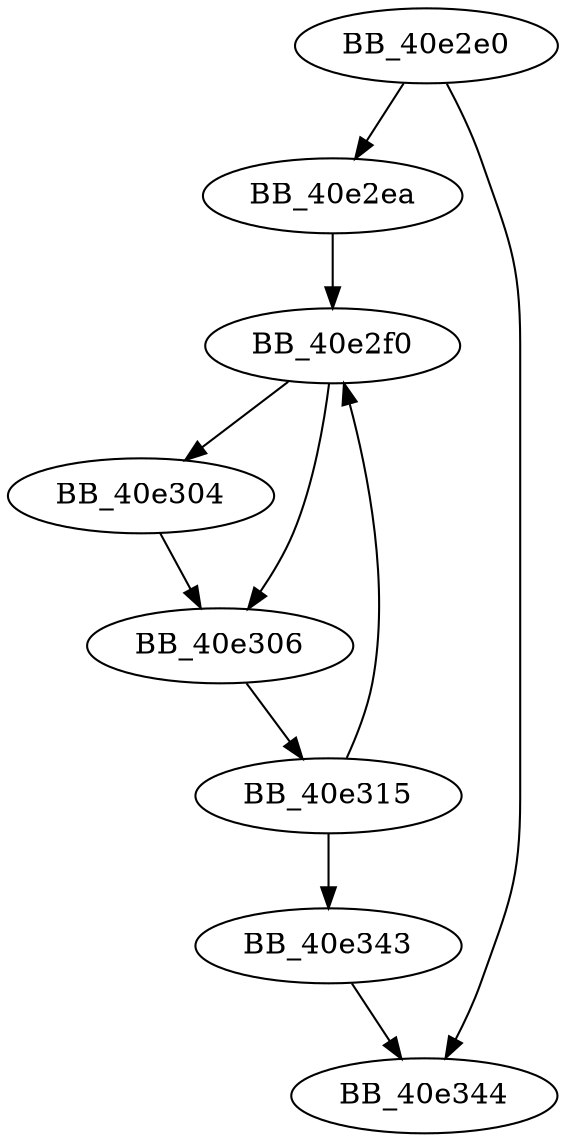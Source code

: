 DiGraph sub_40E2E0{
BB_40e2e0->BB_40e2ea
BB_40e2e0->BB_40e344
BB_40e2ea->BB_40e2f0
BB_40e2f0->BB_40e304
BB_40e2f0->BB_40e306
BB_40e304->BB_40e306
BB_40e306->BB_40e315
BB_40e315->BB_40e2f0
BB_40e315->BB_40e343
BB_40e343->BB_40e344
}
